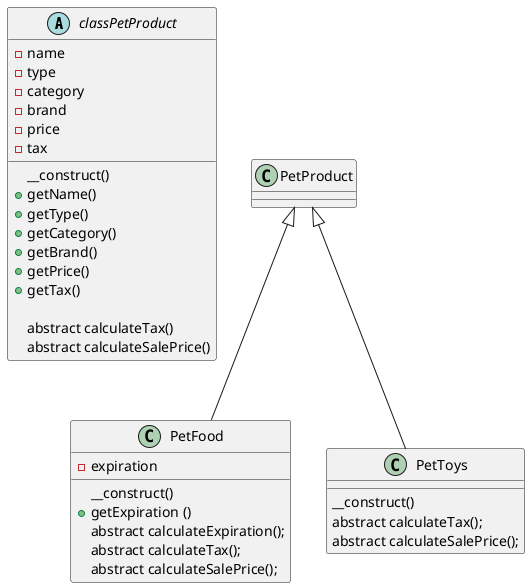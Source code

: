 
@startuml

abstract classPetProduct {
  -name
  -type
  -category
  -brand
  -price
  -tax

  __construct()
  +getName()
  +getType()
  +getCategory()
  +getBrand()
  +getPrice()
  +getTax()
  
  abstract calculateTax()
  abstract calculateSalePrice()
}

class PetFood extends PetProduct {

  -expiration
__construct()
+getExpiration ()
 abstract calculateExpiration();
 abstract calculateTax();
 abstract calculateSalePrice();
}

class PetToys extends PetProduct {
  
    __construct()
 abstract calculateTax();
 abstract calculateSalePrice();

}


@enduml
